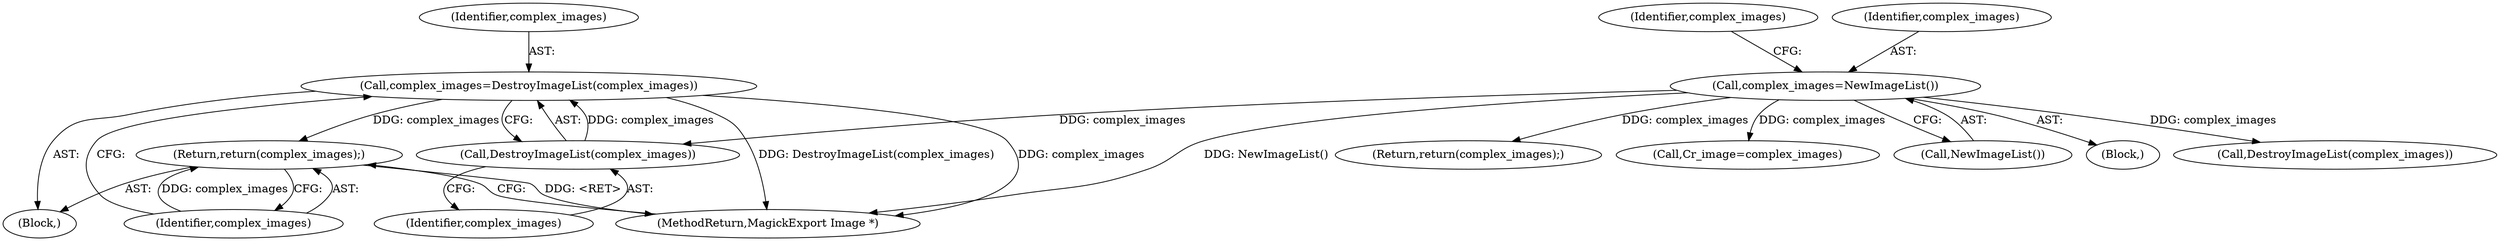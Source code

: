 digraph "0_ImageMagick6_7c2c5ba5b8e3a0b2b82f56c71dfab74ed4006df7_0@pointer" {
"1000247" [label="(Call,complex_images=DestroyImageList(complex_images))"];
"1000249" [label="(Call,DestroyImageList(complex_images))"];
"1000225" [label="(Call,complex_images=NewImageList())"];
"1000251" [label="(Return,return(complex_images);)"];
"1000251" [label="(Return,return(complex_images);)"];
"1000249" [label="(Call,DestroyImageList(complex_images))"];
"1000914" [label="(Return,return(complex_images);)"];
"1000246" [label="(Block,)"];
"1000333" [label="(Call,Cr_image=complex_images)"];
"1000250" [label="(Identifier,complex_images)"];
"1000916" [label="(MethodReturn,MagickExport Image *)"];
"1000226" [label="(Identifier,complex_images)"];
"1000247" [label="(Call,complex_images=DestroyImageList(complex_images))"];
"1000227" [label="(Call,NewImageList())"];
"1000230" [label="(Identifier,complex_images)"];
"1000105" [label="(Block,)"];
"1000248" [label="(Identifier,complex_images)"];
"1000252" [label="(Identifier,complex_images)"];
"1000912" [label="(Call,DestroyImageList(complex_images))"];
"1000225" [label="(Call,complex_images=NewImageList())"];
"1000247" -> "1000246"  [label="AST: "];
"1000247" -> "1000249"  [label="CFG: "];
"1000248" -> "1000247"  [label="AST: "];
"1000249" -> "1000247"  [label="AST: "];
"1000252" -> "1000247"  [label="CFG: "];
"1000247" -> "1000916"  [label="DDG: complex_images"];
"1000247" -> "1000916"  [label="DDG: DestroyImageList(complex_images)"];
"1000249" -> "1000247"  [label="DDG: complex_images"];
"1000247" -> "1000251"  [label="DDG: complex_images"];
"1000249" -> "1000250"  [label="CFG: "];
"1000250" -> "1000249"  [label="AST: "];
"1000225" -> "1000249"  [label="DDG: complex_images"];
"1000225" -> "1000105"  [label="AST: "];
"1000225" -> "1000227"  [label="CFG: "];
"1000226" -> "1000225"  [label="AST: "];
"1000227" -> "1000225"  [label="AST: "];
"1000230" -> "1000225"  [label="CFG: "];
"1000225" -> "1000916"  [label="DDG: NewImageList()"];
"1000225" -> "1000333"  [label="DDG: complex_images"];
"1000225" -> "1000912"  [label="DDG: complex_images"];
"1000225" -> "1000914"  [label="DDG: complex_images"];
"1000251" -> "1000246"  [label="AST: "];
"1000251" -> "1000252"  [label="CFG: "];
"1000252" -> "1000251"  [label="AST: "];
"1000916" -> "1000251"  [label="CFG: "];
"1000251" -> "1000916"  [label="DDG: <RET>"];
"1000252" -> "1000251"  [label="DDG: complex_images"];
}
